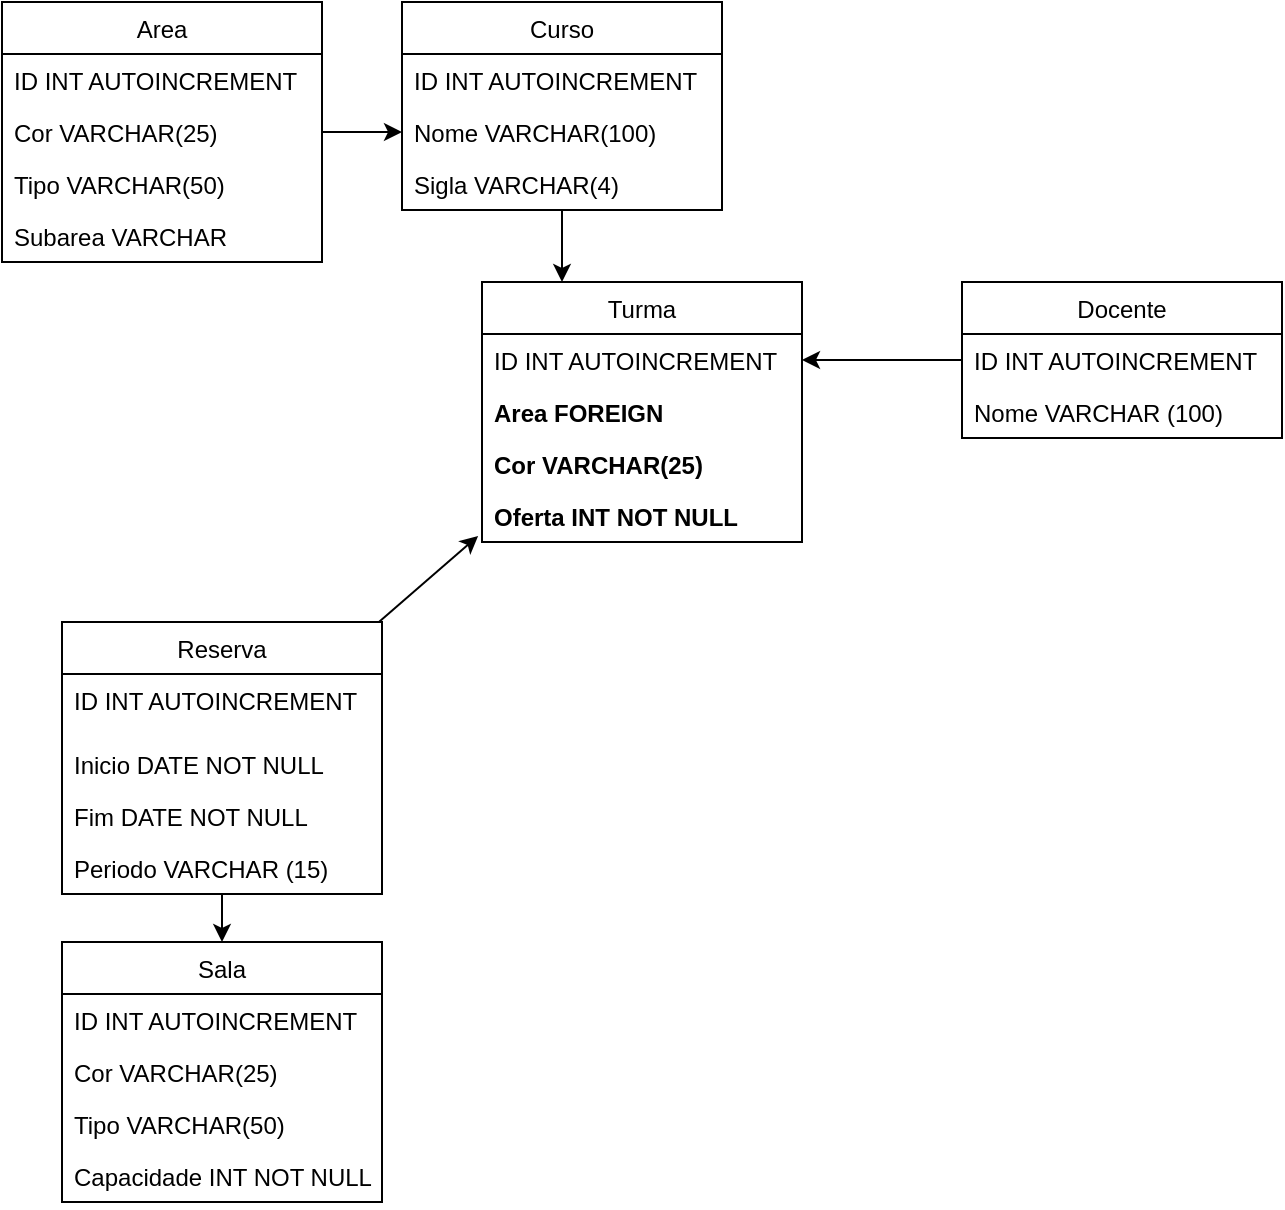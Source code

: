 <mxfile>
    <diagram id="xoYhxsfL-o5Jt9OaFCnE" name="Page-1">
        <mxGraphModel dx="751" dy="787" grid="1" gridSize="10" guides="1" tooltips="1" connect="1" arrows="1" fold="1" page="1" pageScale="1" pageWidth="850" pageHeight="1100" math="0" shadow="0">
            <root>
                <mxCell id="0"/>
                <mxCell id="1" parent="0"/>
                <mxCell id="63" style="edgeStyle=none;html=1;entryX=0.25;entryY=0;entryDx=0;entryDy=0;" edge="1" parent="1" source="18" target="39">
                    <mxGeometry relative="1" as="geometry"/>
                </mxCell>
                <mxCell id="18" value="Curso" style="swimlane;fontStyle=0;childLayout=stackLayout;horizontal=1;startSize=26;fillColor=none;horizontalStack=0;resizeParent=1;resizeParentMax=0;resizeLast=0;collapsible=1;marginBottom=0;" parent="1" vertex="1">
                    <mxGeometry x="240" y="60" width="160" height="104" as="geometry"/>
                </mxCell>
                <mxCell id="19" value="ID INT AUTOINCREMENT" style="text;strokeColor=none;fillColor=none;align=left;verticalAlign=top;spacingLeft=4;spacingRight=4;overflow=hidden;rotatable=0;points=[[0,0.5],[1,0.5]];portConstraint=eastwest;" parent="18" vertex="1">
                    <mxGeometry y="26" width="160" height="26" as="geometry"/>
                </mxCell>
                <mxCell id="44" value="Nome VARCHAR(100)" style="text;strokeColor=none;fillColor=none;align=left;verticalAlign=top;spacingLeft=4;spacingRight=4;overflow=hidden;rotatable=0;points=[[0,0.5],[1,0.5]];portConstraint=eastwest;fontStyle=0" parent="18" vertex="1">
                    <mxGeometry y="52" width="160" height="26" as="geometry"/>
                </mxCell>
                <mxCell id="20" value="Sigla VARCHAR(4)" style="text;strokeColor=none;fillColor=none;align=left;verticalAlign=top;spacingLeft=4;spacingRight=4;overflow=hidden;rotatable=0;points=[[0,0.5],[1,0.5]];portConstraint=eastwest;fontStyle=0" parent="18" vertex="1">
                    <mxGeometry y="78" width="160" height="26" as="geometry"/>
                </mxCell>
                <mxCell id="22" value="Sala" style="swimlane;fontStyle=0;childLayout=stackLayout;horizontal=1;startSize=26;fillColor=none;horizontalStack=0;resizeParent=1;resizeParentMax=0;resizeLast=0;collapsible=1;marginBottom=0;" parent="1" vertex="1">
                    <mxGeometry x="70" y="530" width="160" height="130" as="geometry"/>
                </mxCell>
                <mxCell id="23" value="ID INT AUTOINCREMENT" style="text;strokeColor=none;fillColor=none;align=left;verticalAlign=top;spacingLeft=4;spacingRight=4;overflow=hidden;rotatable=0;points=[[0,0.5],[1,0.5]];portConstraint=eastwest;" parent="22" vertex="1">
                    <mxGeometry y="26" width="160" height="26" as="geometry"/>
                </mxCell>
                <mxCell id="24" value="Cor VARCHAR(25)" style="text;strokeColor=none;fillColor=none;align=left;verticalAlign=top;spacingLeft=4;spacingRight=4;overflow=hidden;rotatable=0;points=[[0,0.5],[1,0.5]];portConstraint=eastwest;fontStyle=0" parent="22" vertex="1">
                    <mxGeometry y="52" width="160" height="26" as="geometry"/>
                </mxCell>
                <mxCell id="25" value="Tipo VARCHAR(50)" style="text;strokeColor=none;fillColor=none;align=left;verticalAlign=top;spacingLeft=4;spacingRight=4;overflow=hidden;rotatable=0;points=[[0,0.5],[1,0.5]];portConstraint=eastwest;" parent="22" vertex="1">
                    <mxGeometry y="78" width="160" height="26" as="geometry"/>
                </mxCell>
                <mxCell id="43" value="Capacidade INT NOT NULL" style="text;strokeColor=none;fillColor=none;align=left;verticalAlign=top;spacingLeft=4;spacingRight=4;overflow=hidden;rotatable=0;points=[[0,0.5],[1,0.5]];portConstraint=eastwest;" parent="22" vertex="1">
                    <mxGeometry y="104" width="160" height="26" as="geometry"/>
                </mxCell>
                <mxCell id="68" style="edgeStyle=none;html=1;entryX=1;entryY=0.5;entryDx=0;entryDy=0;" edge="1" parent="1" source="35" target="40">
                    <mxGeometry relative="1" as="geometry"/>
                </mxCell>
                <mxCell id="35" value="Docente" style="swimlane;fontStyle=0;childLayout=stackLayout;horizontal=1;startSize=26;fillColor=none;horizontalStack=0;resizeParent=1;resizeParentMax=0;resizeLast=0;collapsible=1;marginBottom=0;" parent="1" vertex="1">
                    <mxGeometry x="520" y="200" width="160" height="78" as="geometry"/>
                </mxCell>
                <mxCell id="36" value="ID INT AUTOINCREMENT" style="text;strokeColor=none;fillColor=none;align=left;verticalAlign=top;spacingLeft=4;spacingRight=4;overflow=hidden;rotatable=0;points=[[0,0.5],[1,0.5]];portConstraint=eastwest;" parent="35" vertex="1">
                    <mxGeometry y="26" width="160" height="26" as="geometry"/>
                </mxCell>
                <mxCell id="37" value="Nome VARCHAR (100)" style="text;strokeColor=none;fillColor=none;align=left;verticalAlign=top;spacingLeft=4;spacingRight=4;overflow=hidden;rotatable=0;points=[[0,0.5],[1,0.5]];portConstraint=eastwest;fontStyle=0" parent="35" vertex="1">
                    <mxGeometry y="52" width="160" height="26" as="geometry"/>
                </mxCell>
                <mxCell id="39" value="Turma" style="swimlane;fontStyle=0;childLayout=stackLayout;horizontal=1;startSize=26;fillColor=none;horizontalStack=0;resizeParent=1;resizeParentMax=0;resizeLast=0;collapsible=1;marginBottom=0;" parent="1" vertex="1">
                    <mxGeometry x="280" y="200" width="160" height="130" as="geometry"/>
                </mxCell>
                <mxCell id="40" value="ID INT AUTOINCREMENT" style="text;strokeColor=none;fillColor=none;align=left;verticalAlign=top;spacingLeft=4;spacingRight=4;overflow=hidden;rotatable=0;points=[[0,0.5],[1,0.5]];portConstraint=eastwest;" parent="39" vertex="1">
                    <mxGeometry y="26" width="160" height="26" as="geometry"/>
                </mxCell>
                <mxCell id="41" value="Area FOREIGN " style="text;strokeColor=none;fillColor=none;align=left;verticalAlign=top;spacingLeft=4;spacingRight=4;overflow=hidden;rotatable=0;points=[[0,0.5],[1,0.5]];portConstraint=eastwest;fontStyle=1" parent="39" vertex="1">
                    <mxGeometry y="52" width="160" height="26" as="geometry"/>
                </mxCell>
                <mxCell id="54" value="Cor VARCHAR(25)" style="text;strokeColor=none;fillColor=none;align=left;verticalAlign=top;spacingLeft=4;spacingRight=4;overflow=hidden;rotatable=0;points=[[0,0.5],[1,0.5]];portConstraint=eastwest;fontStyle=1" parent="39" vertex="1">
                    <mxGeometry y="78" width="160" height="26" as="geometry"/>
                </mxCell>
                <mxCell id="31" value="Oferta INT NOT NULL" style="text;strokeColor=none;fillColor=none;align=left;verticalAlign=top;spacingLeft=4;spacingRight=4;overflow=hidden;rotatable=0;points=[[0,0.5],[1,0.5]];portConstraint=eastwest;fontStyle=1" parent="39" vertex="1">
                    <mxGeometry y="104" width="160" height="26" as="geometry"/>
                </mxCell>
                <mxCell id="65" style="edgeStyle=none;html=1;entryX=-0.012;entryY=0.885;entryDx=0;entryDy=0;entryPerimeter=0;" edge="1" parent="1" source="46" target="31">
                    <mxGeometry relative="1" as="geometry"/>
                </mxCell>
                <mxCell id="46" value="Reserva" style="swimlane;fontStyle=0;childLayout=stackLayout;horizontal=1;startSize=26;fillColor=none;horizontalStack=0;resizeParent=1;resizeParentMax=0;resizeLast=0;collapsible=1;marginBottom=0;" parent="1" vertex="1">
                    <mxGeometry x="70" y="370" width="160" height="136" as="geometry"/>
                </mxCell>
                <mxCell id="47" value="ID INT AUTOINCREMENT" style="text;strokeColor=none;fillColor=none;align=left;verticalAlign=top;spacingLeft=4;spacingRight=4;overflow=hidden;rotatable=0;points=[[0,0.5],[1,0.5]];portConstraint=eastwest;" parent="46" vertex="1">
                    <mxGeometry y="26" width="160" height="32" as="geometry"/>
                </mxCell>
                <mxCell id="33" value="Inicio DATE NOT NULL" style="text;strokeColor=none;fillColor=none;align=left;verticalAlign=top;spacingLeft=4;spacingRight=4;overflow=hidden;rotatable=0;points=[[0,0.5],[1,0.5]];portConstraint=eastwest;" parent="46" vertex="1">
                    <mxGeometry y="58" width="160" height="26" as="geometry"/>
                </mxCell>
                <mxCell id="34" value="Fim DATE NOT NULL" style="text;strokeColor=none;fillColor=none;align=left;verticalAlign=top;spacingLeft=4;spacingRight=4;overflow=hidden;rotatable=0;points=[[0,0.5],[1,0.5]];portConstraint=eastwest;" parent="46" vertex="1">
                    <mxGeometry y="84" width="160" height="26" as="geometry"/>
                </mxCell>
                <mxCell id="57" value="Periodo VARCHAR (15)" style="text;strokeColor=none;fillColor=none;align=left;verticalAlign=top;spacingLeft=4;spacingRight=4;overflow=hidden;rotatable=0;points=[[0,0.5],[1,0.5]];portConstraint=eastwest;" parent="46" vertex="1">
                    <mxGeometry y="110" width="160" height="26" as="geometry"/>
                </mxCell>
                <mxCell id="67" style="edgeStyle=none;html=1;entryX=0;entryY=0.5;entryDx=0;entryDy=0;" edge="1" parent="1" source="49" target="44">
                    <mxGeometry relative="1" as="geometry"/>
                </mxCell>
                <mxCell id="49" value="Area" style="swimlane;fontStyle=0;childLayout=stackLayout;horizontal=1;startSize=26;fillColor=none;horizontalStack=0;resizeParent=1;resizeParentMax=0;resizeLast=0;collapsible=1;marginBottom=0;" parent="1" vertex="1">
                    <mxGeometry x="40" y="60" width="160" height="130" as="geometry"/>
                </mxCell>
                <mxCell id="50" value="ID INT AUTOINCREMENT" style="text;strokeColor=none;fillColor=none;align=left;verticalAlign=top;spacingLeft=4;spacingRight=4;overflow=hidden;rotatable=0;points=[[0,0.5],[1,0.5]];portConstraint=eastwest;" parent="49" vertex="1">
                    <mxGeometry y="26" width="160" height="26" as="geometry"/>
                </mxCell>
                <mxCell id="51" value="Cor VARCHAR(25)" style="text;strokeColor=none;fillColor=none;align=left;verticalAlign=top;spacingLeft=4;spacingRight=4;overflow=hidden;rotatable=0;points=[[0,0.5],[1,0.5]];portConstraint=eastwest;fontStyle=0" parent="49" vertex="1">
                    <mxGeometry y="52" width="160" height="26" as="geometry"/>
                </mxCell>
                <mxCell id="52" value="Tipo VARCHAR(50)" style="text;strokeColor=none;fillColor=none;align=left;verticalAlign=top;spacingLeft=4;spacingRight=4;overflow=hidden;rotatable=0;points=[[0,0.5],[1,0.5]];portConstraint=eastwest;" parent="49" vertex="1">
                    <mxGeometry y="78" width="160" height="26" as="geometry"/>
                </mxCell>
                <mxCell id="56" value="Subarea VARCHAR " style="text;strokeColor=none;fillColor=none;align=left;verticalAlign=top;spacingLeft=4;spacingRight=4;overflow=hidden;rotatable=0;points=[[0,0.5],[1,0.5]];portConstraint=eastwest;" parent="49" vertex="1">
                    <mxGeometry y="104" width="160" height="26" as="geometry"/>
                </mxCell>
                <mxCell id="66" style="edgeStyle=none;html=1;" edge="1" parent="1" source="57" target="22">
                    <mxGeometry relative="1" as="geometry"/>
                </mxCell>
            </root>
        </mxGraphModel>
    </diagram>
</mxfile>